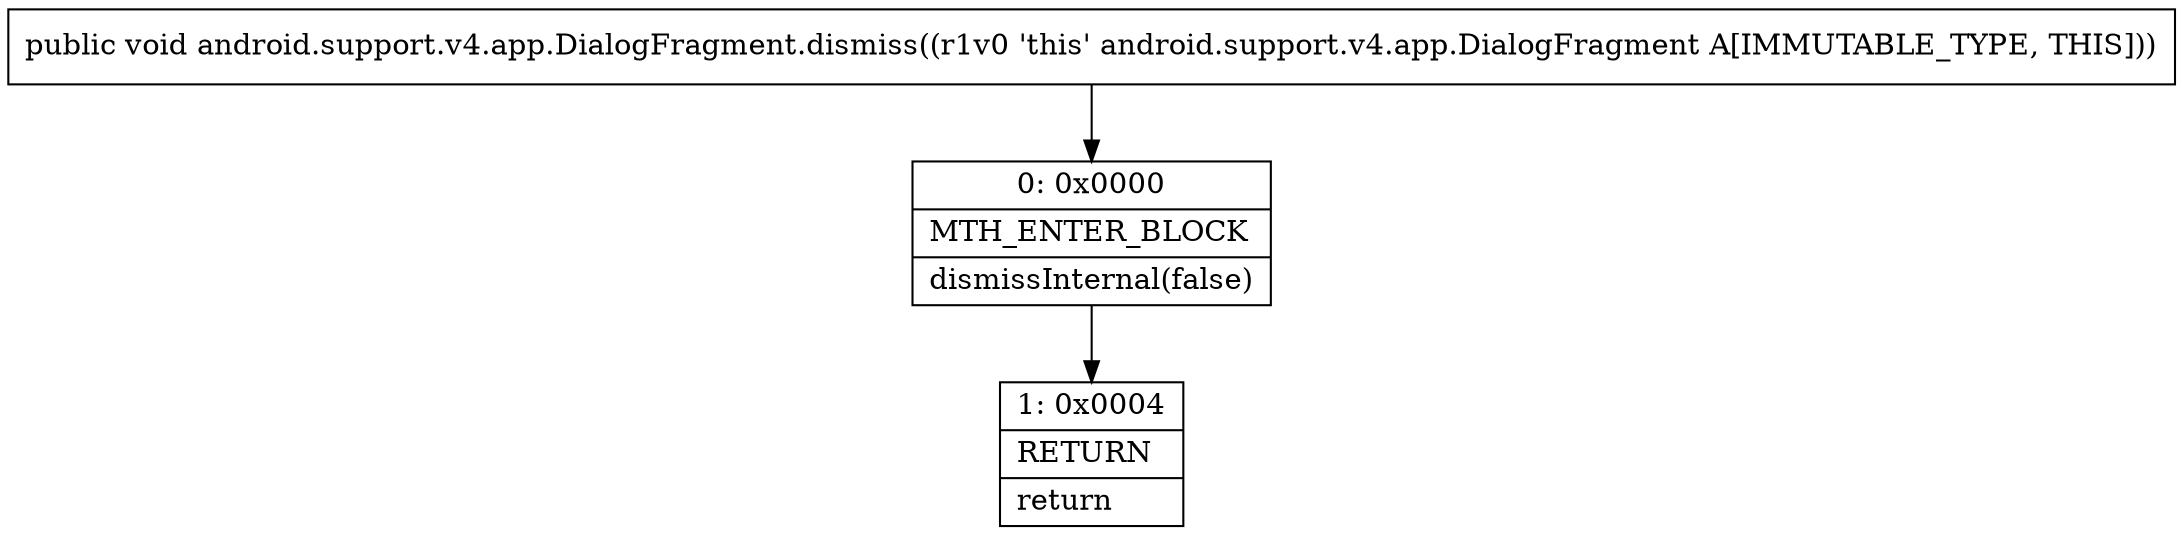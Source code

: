 digraph "CFG forandroid.support.v4.app.DialogFragment.dismiss()V" {
Node_0 [shape=record,label="{0\:\ 0x0000|MTH_ENTER_BLOCK\l|dismissInternal(false)\l}"];
Node_1 [shape=record,label="{1\:\ 0x0004|RETURN\l|return\l}"];
MethodNode[shape=record,label="{public void android.support.v4.app.DialogFragment.dismiss((r1v0 'this' android.support.v4.app.DialogFragment A[IMMUTABLE_TYPE, THIS])) }"];
MethodNode -> Node_0;
Node_0 -> Node_1;
}


